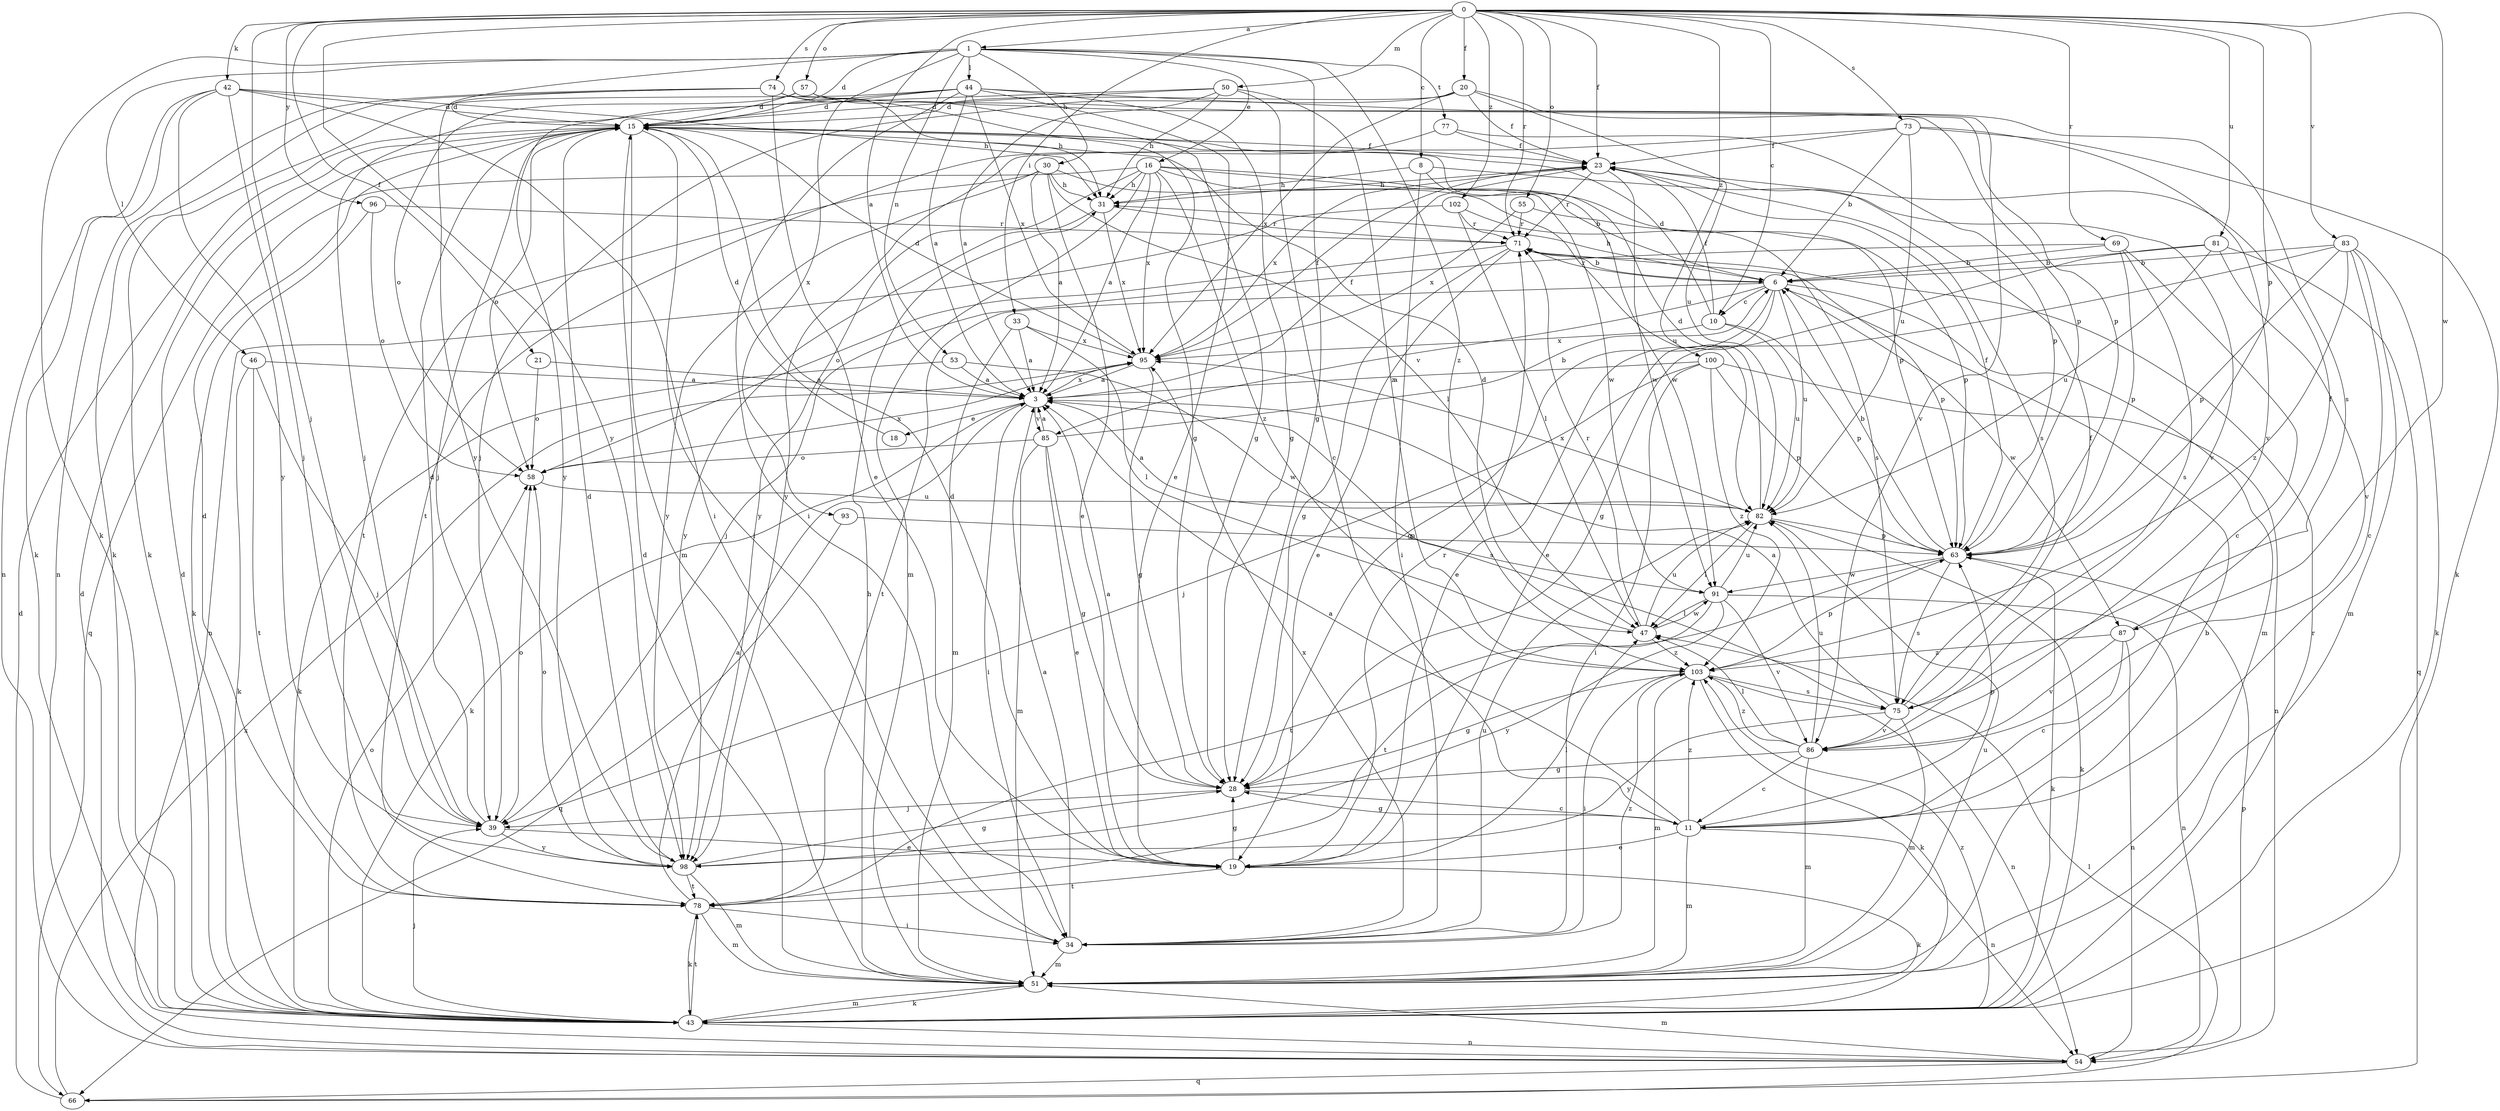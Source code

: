 strict digraph  {
0;
1;
3;
6;
8;
10;
11;
15;
16;
18;
19;
20;
21;
23;
28;
30;
31;
33;
34;
39;
42;
43;
44;
46;
47;
50;
51;
53;
54;
55;
57;
58;
63;
66;
69;
71;
73;
74;
75;
77;
78;
81;
82;
83;
85;
86;
87;
91;
93;
95;
96;
98;
100;
102;
103;
0 -> 1  [label=a];
0 -> 3  [label=a];
0 -> 8  [label=c];
0 -> 10  [label=c];
0 -> 20  [label=f];
0 -> 21  [label=f];
0 -> 23  [label=f];
0 -> 33  [label=i];
0 -> 39  [label=j];
0 -> 42  [label=k];
0 -> 50  [label=m];
0 -> 55  [label=o];
0 -> 57  [label=o];
0 -> 63  [label=p];
0 -> 69  [label=r];
0 -> 71  [label=r];
0 -> 73  [label=s];
0 -> 74  [label=s];
0 -> 81  [label=u];
0 -> 83  [label=v];
0 -> 87  [label=w];
0 -> 96  [label=y];
0 -> 98  [label=y];
0 -> 100  [label=z];
0 -> 102  [label=z];
1 -> 15  [label=d];
1 -> 16  [label=e];
1 -> 28  [label=g];
1 -> 30  [label=h];
1 -> 43  [label=k];
1 -> 44  [label=l];
1 -> 46  [label=l];
1 -> 53  [label=n];
1 -> 77  [label=t];
1 -> 93  [label=x];
1 -> 98  [label=y];
1 -> 103  [label=z];
3 -> 18  [label=e];
3 -> 23  [label=f];
3 -> 34  [label=i];
3 -> 43  [label=k];
3 -> 75  [label=s];
3 -> 85  [label=v];
3 -> 95  [label=x];
6 -> 10  [label=c];
6 -> 19  [label=e];
6 -> 28  [label=g];
6 -> 31  [label=h];
6 -> 51  [label=m];
6 -> 71  [label=r];
6 -> 78  [label=t];
6 -> 82  [label=u];
6 -> 85  [label=v];
6 -> 87  [label=w];
8 -> 31  [label=h];
8 -> 34  [label=i];
8 -> 86  [label=v];
8 -> 91  [label=w];
10 -> 15  [label=d];
10 -> 23  [label=f];
10 -> 63  [label=p];
10 -> 82  [label=u];
10 -> 95  [label=x];
11 -> 3  [label=a];
11 -> 19  [label=e];
11 -> 28  [label=g];
11 -> 51  [label=m];
11 -> 54  [label=n];
11 -> 63  [label=p];
11 -> 103  [label=z];
15 -> 23  [label=f];
15 -> 34  [label=i];
15 -> 39  [label=j];
15 -> 51  [label=m];
15 -> 58  [label=o];
16 -> 3  [label=a];
16 -> 6  [label=b];
16 -> 31  [label=h];
16 -> 51  [label=m];
16 -> 63  [label=p];
16 -> 66  [label=q];
16 -> 91  [label=w];
16 -> 95  [label=x];
16 -> 98  [label=y];
16 -> 103  [label=z];
18 -> 15  [label=d];
19 -> 15  [label=d];
19 -> 28  [label=g];
19 -> 43  [label=k];
19 -> 47  [label=l];
19 -> 71  [label=r];
19 -> 78  [label=t];
20 -> 15  [label=d];
20 -> 23  [label=f];
20 -> 39  [label=j];
20 -> 75  [label=s];
20 -> 82  [label=u];
20 -> 95  [label=x];
21 -> 3  [label=a];
21 -> 58  [label=o];
23 -> 31  [label=h];
23 -> 71  [label=r];
23 -> 75  [label=s];
23 -> 91  [label=w];
23 -> 95  [label=x];
28 -> 3  [label=a];
28 -> 11  [label=c];
28 -> 39  [label=j];
30 -> 3  [label=a];
30 -> 19  [label=e];
30 -> 31  [label=h];
30 -> 47  [label=l];
30 -> 78  [label=t];
30 -> 82  [label=u];
30 -> 98  [label=y];
31 -> 71  [label=r];
31 -> 95  [label=x];
31 -> 98  [label=y];
33 -> 3  [label=a];
33 -> 47  [label=l];
33 -> 51  [label=m];
33 -> 95  [label=x];
34 -> 3  [label=a];
34 -> 51  [label=m];
34 -> 82  [label=u];
34 -> 95  [label=x];
34 -> 103  [label=z];
39 -> 15  [label=d];
39 -> 19  [label=e];
39 -> 58  [label=o];
39 -> 98  [label=y];
42 -> 15  [label=d];
42 -> 31  [label=h];
42 -> 34  [label=i];
42 -> 39  [label=j];
42 -> 43  [label=k];
42 -> 54  [label=n];
42 -> 98  [label=y];
43 -> 15  [label=d];
43 -> 39  [label=j];
43 -> 51  [label=m];
43 -> 54  [label=n];
43 -> 58  [label=o];
43 -> 71  [label=r];
43 -> 78  [label=t];
43 -> 103  [label=z];
44 -> 3  [label=a];
44 -> 15  [label=d];
44 -> 19  [label=e];
44 -> 28  [label=g];
44 -> 34  [label=i];
44 -> 43  [label=k];
44 -> 86  [label=v];
44 -> 95  [label=x];
44 -> 98  [label=y];
46 -> 3  [label=a];
46 -> 39  [label=j];
46 -> 43  [label=k];
46 -> 78  [label=t];
47 -> 15  [label=d];
47 -> 71  [label=r];
47 -> 82  [label=u];
47 -> 91  [label=w];
47 -> 103  [label=z];
50 -> 3  [label=a];
50 -> 11  [label=c];
50 -> 15  [label=d];
50 -> 31  [label=h];
50 -> 39  [label=j];
50 -> 103  [label=z];
51 -> 6  [label=b];
51 -> 15  [label=d];
51 -> 31  [label=h];
51 -> 43  [label=k];
51 -> 82  [label=u];
53 -> 3  [label=a];
53 -> 43  [label=k];
53 -> 91  [label=w];
54 -> 15  [label=d];
54 -> 51  [label=m];
54 -> 63  [label=p];
54 -> 66  [label=q];
55 -> 63  [label=p];
55 -> 71  [label=r];
55 -> 95  [label=x];
57 -> 15  [label=d];
57 -> 28  [label=g];
57 -> 58  [label=o];
57 -> 63  [label=p];
58 -> 82  [label=u];
58 -> 95  [label=x];
63 -> 6  [label=b];
63 -> 23  [label=f];
63 -> 43  [label=k];
63 -> 75  [label=s];
63 -> 78  [label=t];
63 -> 91  [label=w];
66 -> 15  [label=d];
66 -> 47  [label=l];
66 -> 95  [label=x];
69 -> 6  [label=b];
69 -> 11  [label=c];
69 -> 39  [label=j];
69 -> 63  [label=p];
69 -> 75  [label=s];
71 -> 6  [label=b];
71 -> 19  [label=e];
71 -> 28  [label=g];
71 -> 58  [label=o];
71 -> 63  [label=p];
73 -> 6  [label=b];
73 -> 23  [label=f];
73 -> 43  [label=k];
73 -> 82  [label=u];
73 -> 86  [label=v];
73 -> 98  [label=y];
74 -> 15  [label=d];
74 -> 19  [label=e];
74 -> 28  [label=g];
74 -> 31  [label=h];
74 -> 43  [label=k];
74 -> 54  [label=n];
74 -> 63  [label=p];
75 -> 3  [label=a];
75 -> 23  [label=f];
75 -> 51  [label=m];
75 -> 86  [label=v];
75 -> 98  [label=y];
77 -> 23  [label=f];
77 -> 63  [label=p];
77 -> 78  [label=t];
78 -> 3  [label=a];
78 -> 15  [label=d];
78 -> 34  [label=i];
78 -> 43  [label=k];
78 -> 51  [label=m];
81 -> 6  [label=b];
81 -> 19  [label=e];
81 -> 66  [label=q];
81 -> 82  [label=u];
81 -> 86  [label=v];
82 -> 3  [label=a];
82 -> 15  [label=d];
82 -> 43  [label=k];
82 -> 47  [label=l];
82 -> 63  [label=p];
82 -> 95  [label=x];
83 -> 6  [label=b];
83 -> 11  [label=c];
83 -> 28  [label=g];
83 -> 43  [label=k];
83 -> 51  [label=m];
83 -> 63  [label=p];
83 -> 103  [label=z];
85 -> 3  [label=a];
85 -> 6  [label=b];
85 -> 19  [label=e];
85 -> 28  [label=g];
85 -> 51  [label=m];
85 -> 58  [label=o];
86 -> 11  [label=c];
86 -> 28  [label=g];
86 -> 47  [label=l];
86 -> 51  [label=m];
86 -> 82  [label=u];
86 -> 103  [label=z];
87 -> 11  [label=c];
87 -> 23  [label=f];
87 -> 54  [label=n];
87 -> 86  [label=v];
87 -> 103  [label=z];
91 -> 47  [label=l];
91 -> 54  [label=n];
91 -> 78  [label=t];
91 -> 82  [label=u];
91 -> 86  [label=v];
91 -> 98  [label=y];
93 -> 63  [label=p];
93 -> 66  [label=q];
95 -> 3  [label=a];
95 -> 15  [label=d];
95 -> 23  [label=f];
95 -> 28  [label=g];
96 -> 43  [label=k];
96 -> 58  [label=o];
96 -> 71  [label=r];
98 -> 15  [label=d];
98 -> 28  [label=g];
98 -> 51  [label=m];
98 -> 58  [label=o];
98 -> 78  [label=t];
100 -> 3  [label=a];
100 -> 34  [label=i];
100 -> 39  [label=j];
100 -> 54  [label=n];
100 -> 63  [label=p];
100 -> 103  [label=z];
102 -> 47  [label=l];
102 -> 54  [label=n];
102 -> 71  [label=r];
102 -> 75  [label=s];
103 -> 28  [label=g];
103 -> 34  [label=i];
103 -> 43  [label=k];
103 -> 51  [label=m];
103 -> 54  [label=n];
103 -> 63  [label=p];
103 -> 75  [label=s];
}
